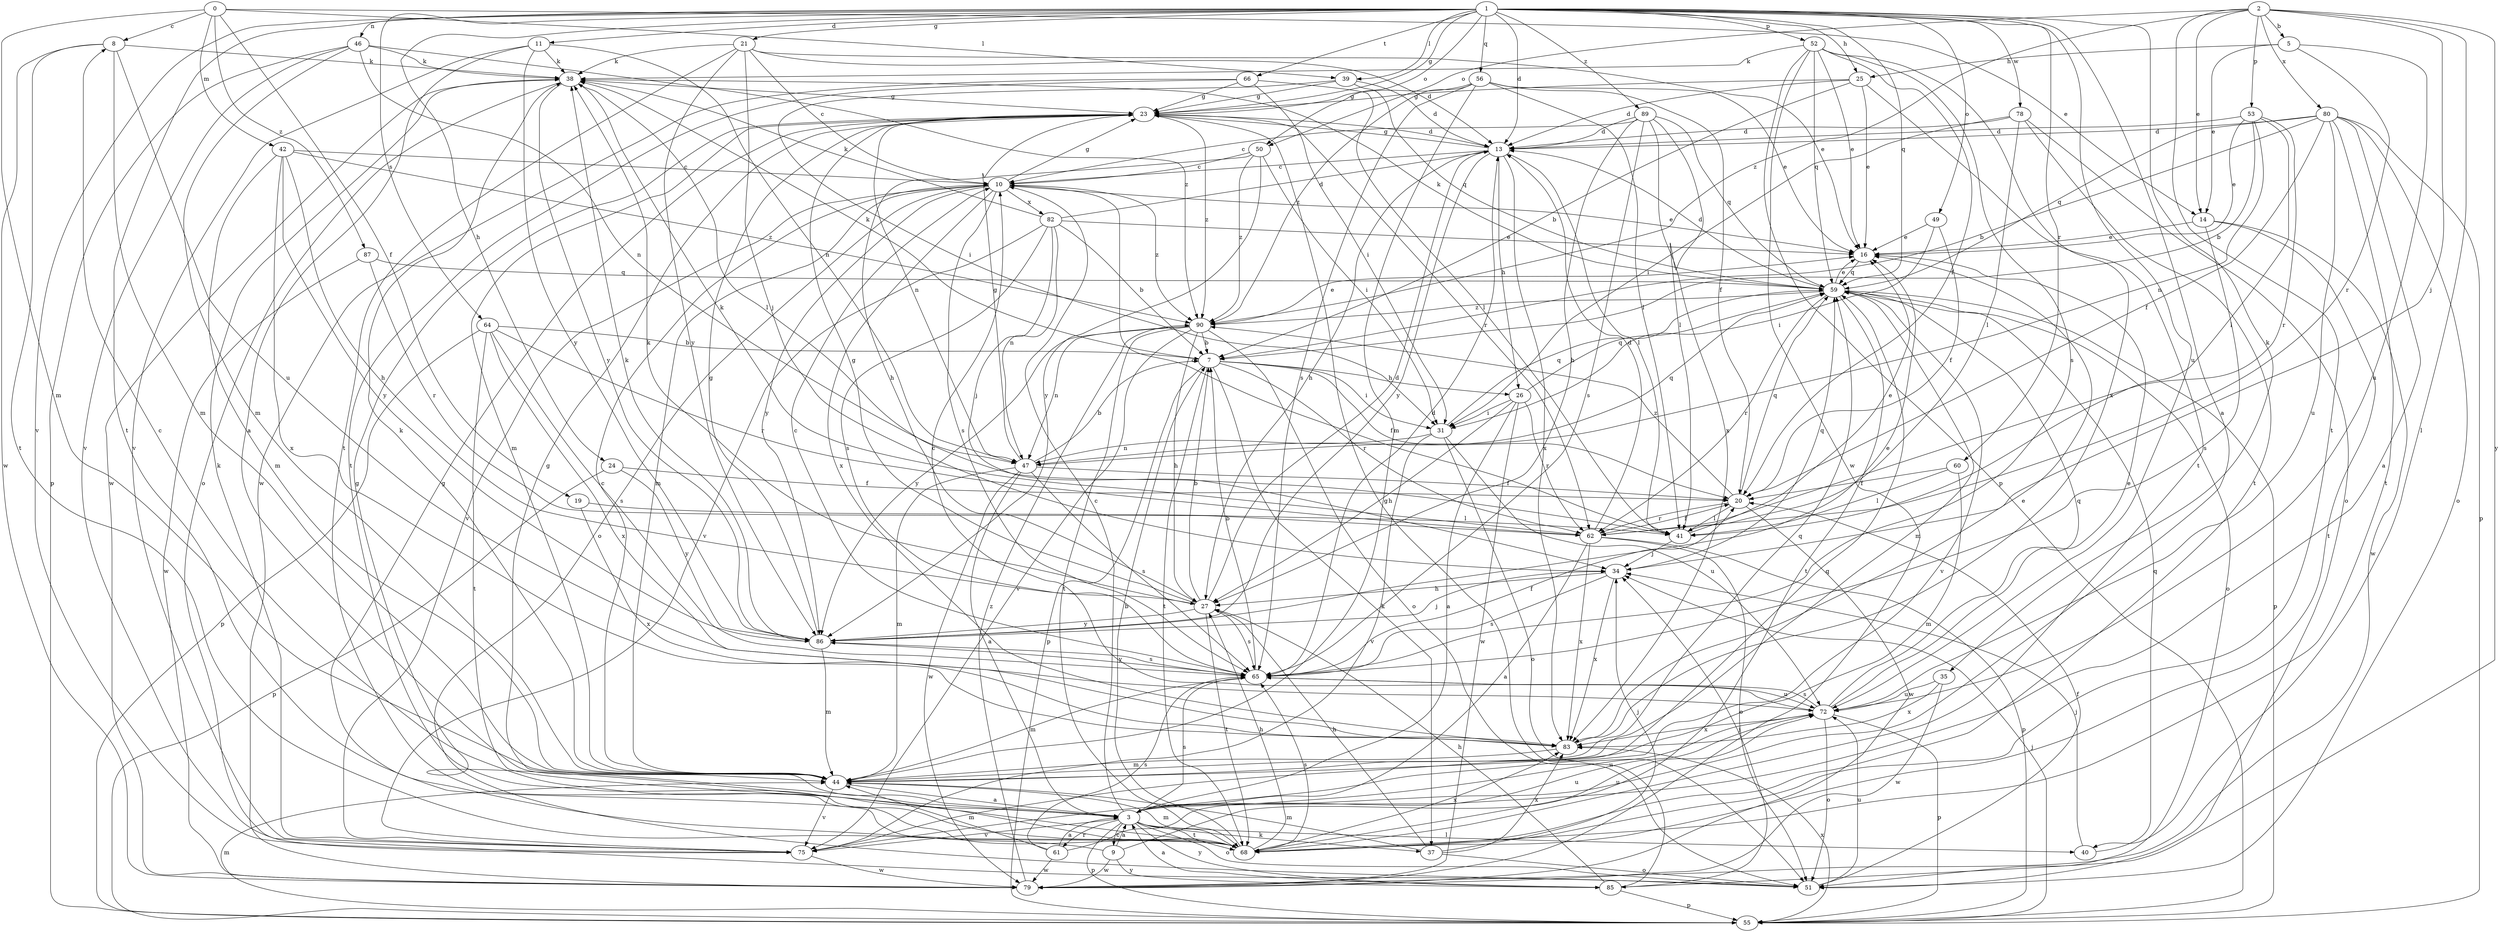 strict digraph  {
0;
1;
2;
3;
5;
7;
8;
9;
10;
11;
13;
14;
16;
19;
20;
21;
23;
24;
25;
26;
27;
31;
34;
35;
37;
38;
39;
40;
41;
42;
44;
46;
47;
49;
50;
51;
52;
53;
55;
56;
59;
60;
61;
62;
64;
65;
66;
68;
72;
75;
78;
79;
80;
82;
83;
85;
86;
87;
89;
90;
0 -> 8  [label=c];
0 -> 14  [label=e];
0 -> 19  [label=f];
0 -> 39  [label=l];
0 -> 42  [label=m];
0 -> 44  [label=m];
0 -> 87  [label=z];
1 -> 3  [label=a];
1 -> 11  [label=d];
1 -> 13  [label=d];
1 -> 21  [label=g];
1 -> 23  [label=g];
1 -> 24  [label=h];
1 -> 25  [label=h];
1 -> 35  [label=k];
1 -> 39  [label=l];
1 -> 46  [label=n];
1 -> 49  [label=o];
1 -> 50  [label=o];
1 -> 52  [label=p];
1 -> 56  [label=q];
1 -> 59  [label=q];
1 -> 60  [label=r];
1 -> 64  [label=s];
1 -> 66  [label=t];
1 -> 68  [label=t];
1 -> 72  [label=u];
1 -> 75  [label=v];
1 -> 78  [label=w];
1 -> 89  [label=z];
2 -> 5  [label=b];
2 -> 14  [label=e];
2 -> 34  [label=j];
2 -> 40  [label=l];
2 -> 50  [label=o];
2 -> 53  [label=p];
2 -> 68  [label=t];
2 -> 80  [label=x];
2 -> 85  [label=y];
2 -> 90  [label=z];
3 -> 8  [label=c];
3 -> 9  [label=c];
3 -> 10  [label=c];
3 -> 23  [label=g];
3 -> 37  [label=k];
3 -> 40  [label=l];
3 -> 51  [label=o];
3 -> 55  [label=p];
3 -> 61  [label=r];
3 -> 65  [label=s];
3 -> 68  [label=t];
3 -> 72  [label=u];
3 -> 75  [label=v];
3 -> 85  [label=y];
5 -> 14  [label=e];
5 -> 25  [label=h];
5 -> 62  [label=r];
5 -> 72  [label=u];
7 -> 20  [label=f];
7 -> 26  [label=h];
7 -> 31  [label=i];
7 -> 37  [label=k];
7 -> 38  [label=k];
7 -> 55  [label=p];
7 -> 62  [label=r];
7 -> 68  [label=t];
8 -> 38  [label=k];
8 -> 44  [label=m];
8 -> 68  [label=t];
8 -> 72  [label=u];
8 -> 79  [label=w];
9 -> 3  [label=a];
9 -> 23  [label=g];
9 -> 72  [label=u];
9 -> 79  [label=w];
9 -> 85  [label=y];
10 -> 16  [label=e];
10 -> 23  [label=g];
10 -> 44  [label=m];
10 -> 51  [label=o];
10 -> 65  [label=s];
10 -> 75  [label=v];
10 -> 82  [label=x];
10 -> 83  [label=x];
10 -> 86  [label=y];
10 -> 90  [label=z];
11 -> 3  [label=a];
11 -> 38  [label=k];
11 -> 47  [label=n];
11 -> 75  [label=v];
11 -> 86  [label=y];
13 -> 10  [label=c];
13 -> 23  [label=g];
13 -> 26  [label=h];
13 -> 27  [label=h];
13 -> 41  [label=l];
13 -> 83  [label=x];
13 -> 86  [label=y];
14 -> 16  [label=e];
14 -> 65  [label=s];
14 -> 68  [label=t];
14 -> 79  [label=w];
16 -> 59  [label=q];
19 -> 41  [label=l];
19 -> 83  [label=x];
20 -> 41  [label=l];
20 -> 59  [label=q];
20 -> 62  [label=r];
20 -> 79  [label=w];
20 -> 90  [label=z];
21 -> 10  [label=c];
21 -> 13  [label=d];
21 -> 16  [label=e];
21 -> 34  [label=j];
21 -> 38  [label=k];
21 -> 68  [label=t];
21 -> 86  [label=y];
23 -> 13  [label=d];
23 -> 44  [label=m];
23 -> 47  [label=n];
23 -> 62  [label=r];
23 -> 90  [label=z];
24 -> 20  [label=f];
24 -> 55  [label=p];
24 -> 86  [label=y];
25 -> 7  [label=b];
25 -> 13  [label=d];
25 -> 16  [label=e];
25 -> 23  [label=g];
25 -> 68  [label=t];
26 -> 3  [label=a];
26 -> 27  [label=h];
26 -> 31  [label=i];
26 -> 59  [label=q];
26 -> 62  [label=r];
26 -> 79  [label=w];
27 -> 7  [label=b];
27 -> 13  [label=d];
27 -> 23  [label=g];
27 -> 38  [label=k];
27 -> 65  [label=s];
27 -> 68  [label=t];
27 -> 86  [label=y];
31 -> 47  [label=n];
31 -> 51  [label=o];
31 -> 59  [label=q];
31 -> 72  [label=u];
31 -> 75  [label=v];
34 -> 27  [label=h];
34 -> 59  [label=q];
34 -> 65  [label=s];
34 -> 83  [label=x];
35 -> 72  [label=u];
35 -> 79  [label=w];
35 -> 83  [label=x];
37 -> 27  [label=h];
37 -> 34  [label=j];
37 -> 44  [label=m];
37 -> 51  [label=o];
37 -> 83  [label=x];
38 -> 23  [label=g];
38 -> 41  [label=l];
38 -> 51  [label=o];
38 -> 79  [label=w];
38 -> 86  [label=y];
39 -> 13  [label=d];
39 -> 23  [label=g];
39 -> 31  [label=i];
39 -> 59  [label=q];
40 -> 34  [label=j];
40 -> 59  [label=q];
41 -> 10  [label=c];
41 -> 16  [label=e];
41 -> 34  [label=j];
42 -> 10  [label=c];
42 -> 27  [label=h];
42 -> 44  [label=m];
42 -> 83  [label=x];
42 -> 86  [label=y];
42 -> 90  [label=z];
44 -> 3  [label=a];
44 -> 10  [label=c];
44 -> 38  [label=k];
44 -> 59  [label=q];
44 -> 75  [label=v];
46 -> 38  [label=k];
46 -> 44  [label=m];
46 -> 47  [label=n];
46 -> 55  [label=p];
46 -> 75  [label=v];
46 -> 90  [label=z];
47 -> 3  [label=a];
47 -> 7  [label=b];
47 -> 20  [label=f];
47 -> 23  [label=g];
47 -> 44  [label=m];
47 -> 59  [label=q];
47 -> 65  [label=s];
47 -> 79  [label=w];
49 -> 16  [label=e];
49 -> 20  [label=f];
49 -> 31  [label=i];
50 -> 10  [label=c];
50 -> 27  [label=h];
50 -> 31  [label=i];
50 -> 86  [label=y];
50 -> 90  [label=z];
51 -> 20  [label=f];
51 -> 72  [label=u];
52 -> 16  [label=e];
52 -> 20  [label=f];
52 -> 38  [label=k];
52 -> 55  [label=p];
52 -> 59  [label=q];
52 -> 65  [label=s];
52 -> 79  [label=w];
52 -> 83  [label=x];
53 -> 7  [label=b];
53 -> 13  [label=d];
53 -> 16  [label=e];
53 -> 41  [label=l];
53 -> 47  [label=n];
53 -> 62  [label=r];
55 -> 34  [label=j];
55 -> 44  [label=m];
55 -> 83  [label=x];
56 -> 16  [label=e];
56 -> 20  [label=f];
56 -> 23  [label=g];
56 -> 41  [label=l];
56 -> 44  [label=m];
56 -> 65  [label=s];
56 -> 90  [label=z];
59 -> 13  [label=d];
59 -> 16  [label=e];
59 -> 38  [label=k];
59 -> 44  [label=m];
59 -> 51  [label=o];
59 -> 55  [label=p];
59 -> 62  [label=r];
59 -> 68  [label=t];
59 -> 75  [label=v];
59 -> 90  [label=z];
60 -> 20  [label=f];
60 -> 41  [label=l];
60 -> 44  [label=m];
61 -> 3  [label=a];
61 -> 44  [label=m];
61 -> 65  [label=s];
61 -> 72  [label=u];
61 -> 79  [label=w];
62 -> 3  [label=a];
62 -> 13  [label=d];
62 -> 20  [label=f];
62 -> 38  [label=k];
62 -> 51  [label=o];
62 -> 55  [label=p];
62 -> 83  [label=x];
64 -> 7  [label=b];
64 -> 55  [label=p];
64 -> 62  [label=r];
64 -> 65  [label=s];
64 -> 68  [label=t];
64 -> 83  [label=x];
65 -> 7  [label=b];
65 -> 10  [label=c];
65 -> 13  [label=d];
65 -> 20  [label=f];
65 -> 44  [label=m];
65 -> 72  [label=u];
65 -> 86  [label=y];
66 -> 23  [label=g];
66 -> 31  [label=i];
66 -> 41  [label=l];
66 -> 68  [label=t];
66 -> 79  [label=w];
68 -> 7  [label=b];
68 -> 23  [label=g];
68 -> 27  [label=h];
68 -> 44  [label=m];
68 -> 65  [label=s];
68 -> 83  [label=x];
72 -> 10  [label=c];
72 -> 16  [label=e];
72 -> 51  [label=o];
72 -> 55  [label=p];
72 -> 59  [label=q];
72 -> 65  [label=s];
72 -> 83  [label=x];
75 -> 38  [label=k];
75 -> 59  [label=q];
75 -> 79  [label=w];
78 -> 13  [label=d];
78 -> 31  [label=i];
78 -> 41  [label=l];
78 -> 51  [label=o];
78 -> 68  [label=t];
79 -> 90  [label=z];
80 -> 3  [label=a];
80 -> 7  [label=b];
80 -> 13  [label=d];
80 -> 20  [label=f];
80 -> 51  [label=o];
80 -> 55  [label=p];
80 -> 59  [label=q];
80 -> 68  [label=t];
80 -> 72  [label=u];
82 -> 7  [label=b];
82 -> 13  [label=d];
82 -> 16  [label=e];
82 -> 34  [label=j];
82 -> 38  [label=k];
82 -> 47  [label=n];
82 -> 65  [label=s];
82 -> 75  [label=v];
83 -> 16  [label=e];
83 -> 44  [label=m];
85 -> 3  [label=a];
85 -> 23  [label=g];
85 -> 27  [label=h];
85 -> 34  [label=j];
85 -> 55  [label=p];
86 -> 16  [label=e];
86 -> 23  [label=g];
86 -> 34  [label=j];
86 -> 38  [label=k];
86 -> 44  [label=m];
86 -> 65  [label=s];
87 -> 59  [label=q];
87 -> 62  [label=r];
87 -> 79  [label=w];
89 -> 10  [label=c];
89 -> 13  [label=d];
89 -> 27  [label=h];
89 -> 41  [label=l];
89 -> 59  [label=q];
89 -> 65  [label=s];
89 -> 83  [label=x];
90 -> 7  [label=b];
90 -> 16  [label=e];
90 -> 27  [label=h];
90 -> 47  [label=n];
90 -> 51  [label=o];
90 -> 68  [label=t];
90 -> 75  [label=v];
90 -> 86  [label=y];
}
